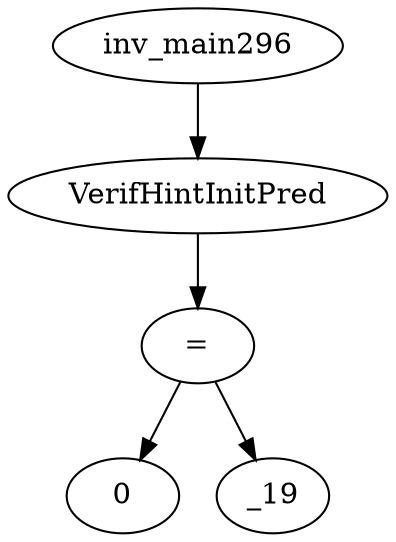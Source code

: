 digraph dag {
0 [label="inv_main296"];
1 [label="VerifHintInitPred"];
2 [label="="];
3 [label="0"];
4 [label="_19"];
0->1
1->2
2->4
2 -> 3
}
